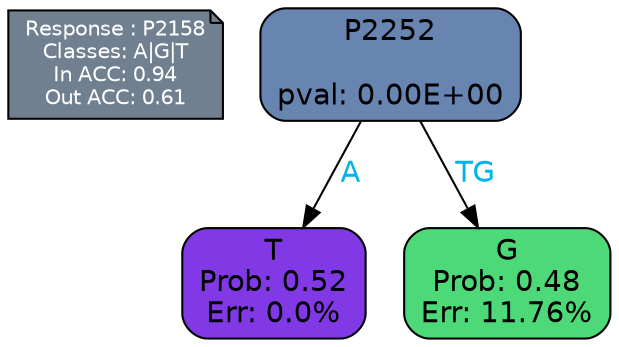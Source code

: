 digraph Tree {
node [shape=box, style="filled, rounded", color="black", fontname=helvetica] ;
graph [ranksep=equally, splines=polylines, bgcolor=transparent, dpi=600] ;
edge [fontname=helvetica] ;
LEGEND [label="Response : P2158
Classes: A|G|T
In ACC: 0.94
Out ACC: 0.61
",shape=note,align=left,style=filled,fillcolor="slategray",fontcolor="white",fontsize=10];1 [label="P2252

pval: 0.00E+00", fillcolor="#6885b1"] ;
2 [label="T
Prob: 0.52
Err: 0.0%", fillcolor="#8139e5"] ;
3 [label="G
Prob: 0.48
Err: 11.76%", fillcolor="#4dd978"] ;
1 -> 2 [label="A",fontcolor=deepskyblue2] ;
1 -> 3 [label="TG",fontcolor=deepskyblue2] ;
{rank = same; 2;3;}{rank = same; LEGEND;1;}}